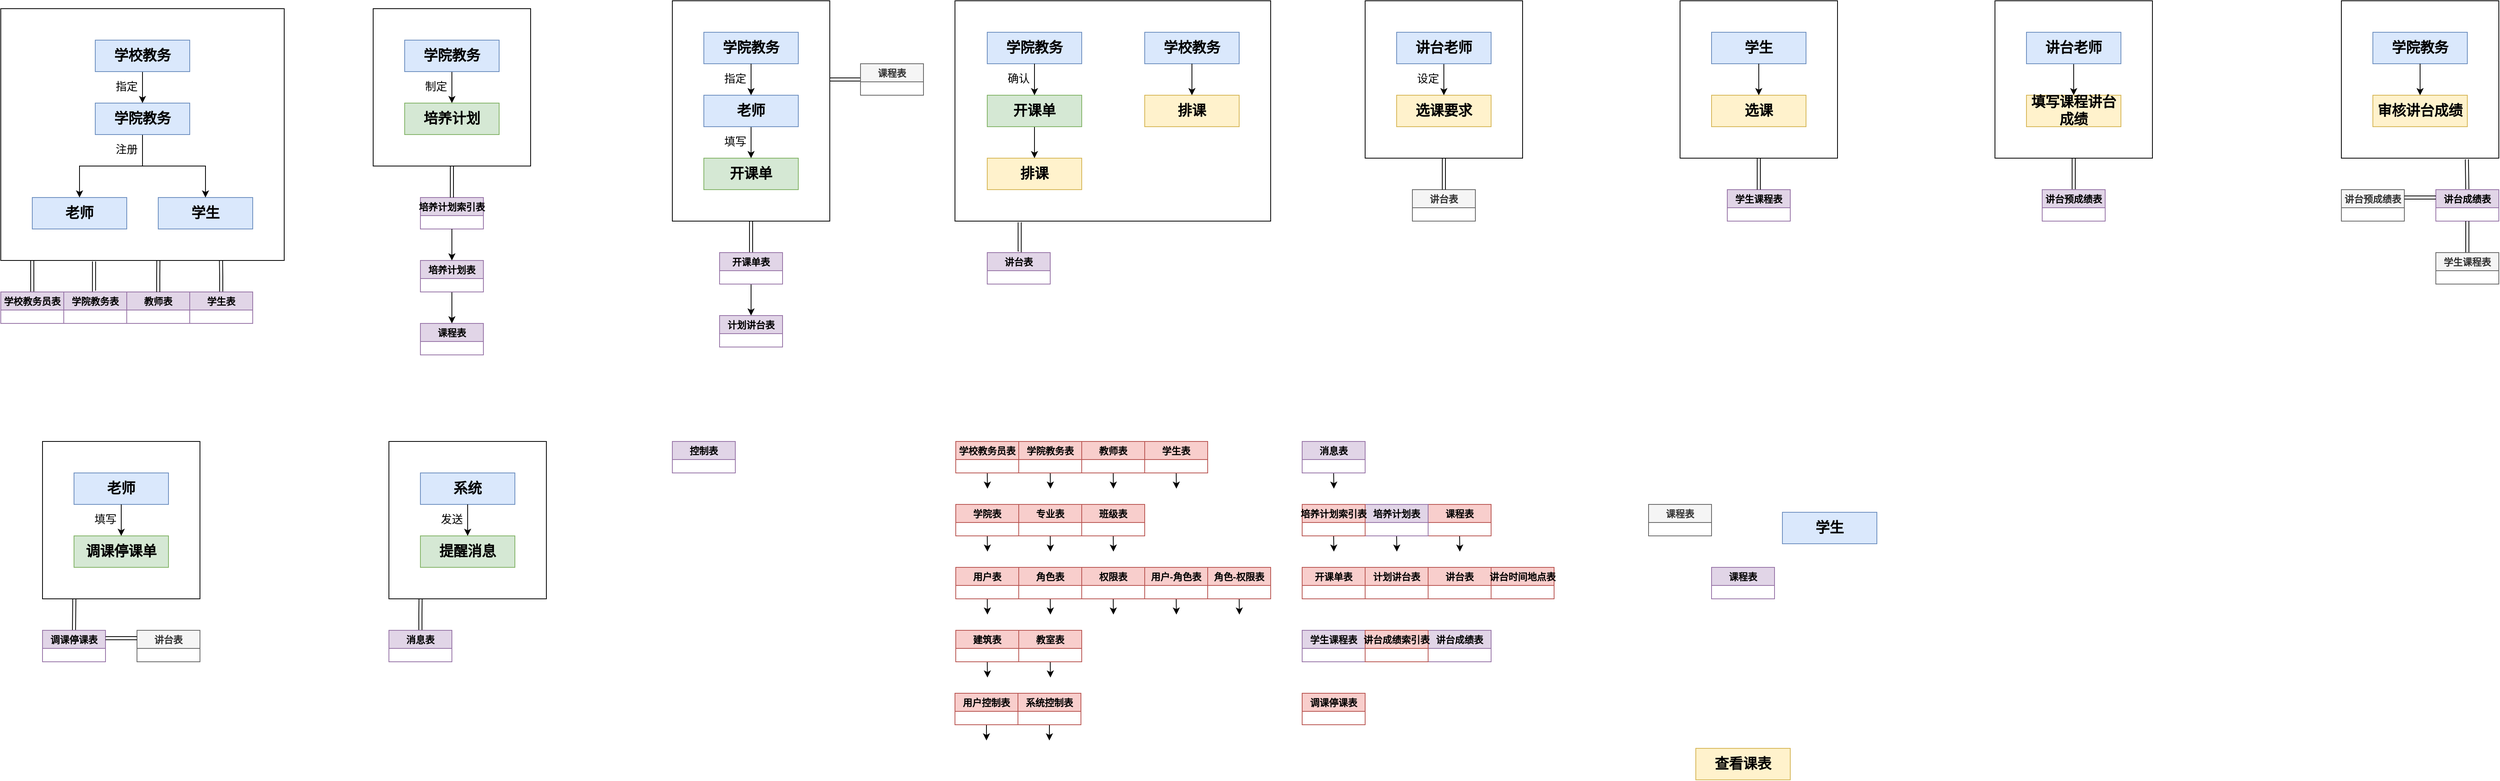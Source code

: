<mxfile version="14.7.5" type="github">
  <diagram id="W4C-Jvq1k3ci-ln_cuX9" name="Page-1">
    <mxGraphModel dx="748" dy="621" grid="1" gridSize="10" guides="1" tooltips="1" connect="1" arrows="1" fold="1" page="1" pageScale="1" pageWidth="413" pageHeight="583" math="0" shadow="0">
      <root>
        <mxCell id="0" />
        <mxCell id="1" parent="0" />
        <mxCell id="JdK_XvDdOjBWKNIHrTVb-116" style="edgeStyle=orthogonalEdgeStyle;rounded=0;orthogonalLoop=1;jettySize=auto;html=1;exitX=0.5;exitY=1;exitDx=0;exitDy=0;entryX=0.5;entryY=0;entryDx=0;entryDy=0;shape=link;" edge="1" parent="1" source="JdK_XvDdOjBWKNIHrTVb-114" target="JdK_XvDdOjBWKNIHrTVb-115">
          <mxGeometry relative="1" as="geometry" />
        </mxCell>
        <mxCell id="JdK_XvDdOjBWKNIHrTVb-114" value="" style="rounded=0;whiteSpace=wrap;html=1;fillColor=none;" vertex="1" parent="1">
          <mxGeometry x="2560" y="40" width="200" height="200" as="geometry" />
        </mxCell>
        <mxCell id="JdK_XvDdOjBWKNIHrTVb-56" value="课程表" style="swimlane;fillColor=#e1d5e7;strokeColor=#9673a6;" vertex="1" parent="1">
          <mxGeometry x="2200" y="760" width="80" height="40" as="geometry" />
        </mxCell>
        <mxCell id="JdK_XvDdOjBWKNIHrTVb-64" value="&lt;font face=&quot;Comic Sans MS&quot;&gt;&lt;span style=&quot;font-size: 18px&quot;&gt;&lt;b&gt;查看课表&lt;/b&gt;&lt;/span&gt;&lt;/font&gt;" style="rounded=0;whiteSpace=wrap;html=1;fillColor=#fff2cc;strokeColor=#d6b656;" vertex="1" parent="1">
          <mxGeometry x="2180" y="990" width="120" height="40" as="geometry" />
        </mxCell>
        <mxCell id="JdK_XvDdOjBWKNIHrTVb-65" value="" style="group" vertex="1" connectable="0" parent="1">
          <mxGeometry x="500" y="50" width="200" height="440" as="geometry" />
        </mxCell>
        <mxCell id="JdK_XvDdOjBWKNIHrTVb-44" value="" style="group;" vertex="1" connectable="0" parent="JdK_XvDdOjBWKNIHrTVb-65">
          <mxGeometry x="60" y="240" width="80" height="200" as="geometry" />
        </mxCell>
        <mxCell id="JdK_XvDdOjBWKNIHrTVb-26" value="课程表" style="swimlane;fillColor=#e1d5e7;strokeColor=#9673a6;" vertex="1" parent="JdK_XvDdOjBWKNIHrTVb-44">
          <mxGeometry y="160" width="80" height="40" as="geometry" />
        </mxCell>
        <mxCell id="JdK_XvDdOjBWKNIHrTVb-27" value="培养计划索引表" style="swimlane;fillColor=#e1d5e7;strokeColor=#9673a6;" vertex="1" parent="JdK_XvDdOjBWKNIHrTVb-44">
          <mxGeometry width="80" height="40" as="geometry" />
        </mxCell>
        <mxCell id="JdK_XvDdOjBWKNIHrTVb-43" style="edgeStyle=orthogonalEdgeStyle;rounded=0;orthogonalLoop=1;jettySize=auto;html=1;exitX=0.5;exitY=1;exitDx=0;exitDy=0;" edge="1" parent="JdK_XvDdOjBWKNIHrTVb-44" source="JdK_XvDdOjBWKNIHrTVb-41" target="JdK_XvDdOjBWKNIHrTVb-26">
          <mxGeometry relative="1" as="geometry" />
        </mxCell>
        <mxCell id="JdK_XvDdOjBWKNIHrTVb-41" value="培养计划表" style="swimlane;fillColor=#e1d5e7;strokeColor=#9673a6;" vertex="1" parent="JdK_XvDdOjBWKNIHrTVb-44">
          <mxGeometry y="80" width="80" height="40" as="geometry" />
        </mxCell>
        <mxCell id="JdK_XvDdOjBWKNIHrTVb-42" style="edgeStyle=orthogonalEdgeStyle;rounded=0;orthogonalLoop=1;jettySize=auto;html=1;exitX=0.5;exitY=1;exitDx=0;exitDy=0;entryX=0.5;entryY=0;entryDx=0;entryDy=0;" edge="1" parent="JdK_XvDdOjBWKNIHrTVb-44" source="JdK_XvDdOjBWKNIHrTVb-27" target="JdK_XvDdOjBWKNIHrTVb-41">
          <mxGeometry relative="1" as="geometry" />
        </mxCell>
        <mxCell id="JdK_XvDdOjBWKNIHrTVb-48" value="" style="group" vertex="1" connectable="0" parent="JdK_XvDdOjBWKNIHrTVb-65">
          <mxGeometry width="200" height="200" as="geometry" />
        </mxCell>
        <mxCell id="JdK_XvDdOjBWKNIHrTVb-47" value="" style="rounded=0;whiteSpace=wrap;html=1;fillColor=none;" vertex="1" parent="JdK_XvDdOjBWKNIHrTVb-48">
          <mxGeometry width="200" height="200" as="geometry" />
        </mxCell>
        <mxCell id="JdK_XvDdOjBWKNIHrTVb-45" value="" style="group" vertex="1" connectable="0" parent="JdK_XvDdOjBWKNIHrTVb-48">
          <mxGeometry x="40" y="40" width="120" height="120" as="geometry" />
        </mxCell>
        <mxCell id="JdK_XvDdOjBWKNIHrTVb-2" value="&lt;font style=&quot;font-size: 18px&quot; face=&quot;Comic Sans MS&quot;&gt;&lt;b&gt;培养计划&lt;/b&gt;&lt;/font&gt;" style="rounded=0;whiteSpace=wrap;html=1;fillColor=#d5e8d4;strokeColor=#82b366;" vertex="1" parent="JdK_XvDdOjBWKNIHrTVb-45">
          <mxGeometry y="80" width="120" height="40" as="geometry" />
        </mxCell>
        <mxCell id="JdK_XvDdOjBWKNIHrTVb-24" style="edgeStyle=orthogonalEdgeStyle;rounded=0;orthogonalLoop=1;jettySize=auto;html=1;exitX=0.5;exitY=1;exitDx=0;exitDy=0;entryX=0.5;entryY=0;entryDx=0;entryDy=0;" edge="1" parent="JdK_XvDdOjBWKNIHrTVb-45" source="JdK_XvDdOjBWKNIHrTVb-23" target="JdK_XvDdOjBWKNIHrTVb-2">
          <mxGeometry x="-120" y="-40" as="geometry" />
        </mxCell>
        <mxCell id="JdK_XvDdOjBWKNIHrTVb-23" value="&lt;font style=&quot;font-size: 18px&quot; face=&quot;Comic Sans MS&quot;&gt;&lt;b&gt;学院教务&lt;/b&gt;&lt;/font&gt;" style="rounded=0;whiteSpace=wrap;html=1;fillColor=#dae8fc;strokeColor=#6c8ebf;" vertex="1" parent="JdK_XvDdOjBWKNIHrTVb-45">
          <mxGeometry width="120" height="40" as="geometry" />
        </mxCell>
        <mxCell id="JdK_XvDdOjBWKNIHrTVb-25" value="&lt;font face=&quot;Comic Sans MS&quot;&gt;&lt;span style=&quot;font-size: 14px&quot;&gt;制定&lt;/span&gt;&lt;/font&gt;" style="text;html=1;strokeColor=none;fillColor=none;align=center;verticalAlign=middle;whiteSpace=wrap;rounded=0;" vertex="1" parent="JdK_XvDdOjBWKNIHrTVb-45">
          <mxGeometry x="20" y="50" width="40" height="20" as="geometry" />
        </mxCell>
        <mxCell id="JdK_XvDdOjBWKNIHrTVb-49" style="edgeStyle=orthogonalEdgeStyle;shape=link;rounded=0;orthogonalLoop=1;jettySize=auto;html=1;exitX=0.5;exitY=1;exitDx=0;exitDy=0;" edge="1" parent="JdK_XvDdOjBWKNIHrTVb-65" source="JdK_XvDdOjBWKNIHrTVb-47" target="JdK_XvDdOjBWKNIHrTVb-27">
          <mxGeometry relative="1" as="geometry" />
        </mxCell>
        <mxCell id="JdK_XvDdOjBWKNIHrTVb-66" value="" style="group" vertex="1" connectable="0" parent="1">
          <mxGeometry x="27" y="50" width="360" height="400" as="geometry" />
        </mxCell>
        <mxCell id="JdK_XvDdOjBWKNIHrTVb-38" value="教师表" style="swimlane;fillColor=#e1d5e7;strokeColor=#9673a6;" vertex="1" parent="JdK_XvDdOjBWKNIHrTVb-66">
          <mxGeometry x="160" y="360" width="80" height="40" as="geometry" />
        </mxCell>
        <mxCell id="JdK_XvDdOjBWKNIHrTVb-51" value="" style="group" vertex="1" connectable="0" parent="JdK_XvDdOjBWKNIHrTVb-66">
          <mxGeometry width="360" height="320" as="geometry" />
        </mxCell>
        <mxCell id="JdK_XvDdOjBWKNIHrTVb-50" value="" style="rounded=0;whiteSpace=wrap;html=1;fillColor=none;" vertex="1" parent="JdK_XvDdOjBWKNIHrTVb-51">
          <mxGeometry width="360" height="320" as="geometry" />
        </mxCell>
        <mxCell id="JdK_XvDdOjBWKNIHrTVb-1" value="&lt;font style=&quot;font-size: 18px&quot; face=&quot;Comic Sans MS&quot;&gt;&lt;b&gt;学生&lt;/b&gt;&lt;/font&gt;" style="rounded=0;whiteSpace=wrap;html=1;fillColor=#dae8fc;strokeColor=#6c8ebf;" vertex="1" parent="JdK_XvDdOjBWKNIHrTVb-51">
          <mxGeometry x="200" y="240" width="120" height="40" as="geometry" />
        </mxCell>
        <mxCell id="JdK_XvDdOjBWKNIHrTVb-9" value="&lt;b style=&quot;font-family: &amp;#34;comic sans ms&amp;#34; ; font-size: 18px&quot;&gt;老师&lt;/b&gt;" style="rounded=0;whiteSpace=wrap;html=1;fillColor=#dae8fc;strokeColor=#6c8ebf;" vertex="1" parent="JdK_XvDdOjBWKNIHrTVb-51">
          <mxGeometry x="40" y="240" width="120" height="40" as="geometry" />
        </mxCell>
        <mxCell id="JdK_XvDdOjBWKNIHrTVb-15" style="edgeStyle=orthogonalEdgeStyle;rounded=0;orthogonalLoop=1;jettySize=auto;html=1;exitX=0.5;exitY=1;exitDx=0;exitDy=0;entryX=0.5;entryY=0;entryDx=0;entryDy=0;" edge="1" parent="JdK_XvDdOjBWKNIHrTVb-51" source="JdK_XvDdOjBWKNIHrTVb-10" target="JdK_XvDdOjBWKNIHrTVb-9">
          <mxGeometry relative="1" as="geometry" />
        </mxCell>
        <mxCell id="JdK_XvDdOjBWKNIHrTVb-16" style="edgeStyle=orthogonalEdgeStyle;rounded=0;orthogonalLoop=1;jettySize=auto;html=1;exitX=0.5;exitY=1;exitDx=0;exitDy=0;" edge="1" parent="JdK_XvDdOjBWKNIHrTVb-51" source="JdK_XvDdOjBWKNIHrTVb-10" target="JdK_XvDdOjBWKNIHrTVb-1">
          <mxGeometry relative="1" as="geometry" />
        </mxCell>
        <mxCell id="JdK_XvDdOjBWKNIHrTVb-10" value="&lt;font style=&quot;font-size: 18px&quot; face=&quot;Comic Sans MS&quot;&gt;&lt;b&gt;学院教务&lt;/b&gt;&lt;/font&gt;" style="rounded=0;whiteSpace=wrap;html=1;fillColor=#dae8fc;strokeColor=#6c8ebf;" vertex="1" parent="JdK_XvDdOjBWKNIHrTVb-51">
          <mxGeometry x="120" y="120" width="120" height="40" as="geometry" />
        </mxCell>
        <mxCell id="JdK_XvDdOjBWKNIHrTVb-12" style="edgeStyle=orthogonalEdgeStyle;rounded=0;orthogonalLoop=1;jettySize=auto;html=1;exitX=0.5;exitY=1;exitDx=0;exitDy=0;" edge="1" parent="JdK_XvDdOjBWKNIHrTVb-51" source="JdK_XvDdOjBWKNIHrTVb-11" target="JdK_XvDdOjBWKNIHrTVb-10">
          <mxGeometry relative="1" as="geometry" />
        </mxCell>
        <mxCell id="JdK_XvDdOjBWKNIHrTVb-11" value="&lt;font style=&quot;font-size: 18px&quot; face=&quot;Comic Sans MS&quot;&gt;&lt;b&gt;学校教务&lt;/b&gt;&lt;/font&gt;" style="rounded=0;whiteSpace=wrap;html=1;fillColor=#dae8fc;strokeColor=#6c8ebf;" vertex="1" parent="JdK_XvDdOjBWKNIHrTVb-51">
          <mxGeometry x="120" y="40" width="120" height="40" as="geometry" />
        </mxCell>
        <mxCell id="JdK_XvDdOjBWKNIHrTVb-17" value="&lt;font style=&quot;font-size: 14px&quot; face=&quot;Comic Sans MS&quot;&gt;注册&lt;/font&gt;" style="text;html=1;strokeColor=none;fillColor=none;align=center;verticalAlign=middle;whiteSpace=wrap;rounded=0;" vertex="1" parent="JdK_XvDdOjBWKNIHrTVb-51">
          <mxGeometry x="140" y="170" width="40" height="20" as="geometry" />
        </mxCell>
        <mxCell id="JdK_XvDdOjBWKNIHrTVb-18" value="&lt;font style=&quot;font-size: 14px&quot; face=&quot;Comic Sans MS&quot;&gt;指定&lt;/font&gt;" style="text;html=1;strokeColor=none;fillColor=none;align=center;verticalAlign=middle;whiteSpace=wrap;rounded=0;" vertex="1" parent="JdK_XvDdOjBWKNIHrTVb-51">
          <mxGeometry x="140" y="90" width="40" height="20" as="geometry" />
        </mxCell>
        <mxCell id="JdK_XvDdOjBWKNIHrTVb-60" style="edgeStyle=orthogonalEdgeStyle;shape=link;rounded=0;orthogonalLoop=1;jettySize=auto;html=1;exitX=0.5;exitY=0;exitDx=0;exitDy=0;entryX=0.556;entryY=1;entryDx=0;entryDy=0;entryPerimeter=0;" edge="1" parent="JdK_XvDdOjBWKNIHrTVb-66" source="JdK_XvDdOjBWKNIHrTVb-38" target="JdK_XvDdOjBWKNIHrTVb-50">
          <mxGeometry relative="1" as="geometry" />
        </mxCell>
        <mxCell id="JdK_XvDdOjBWKNIHrTVb-53" style="edgeStyle=orthogonalEdgeStyle;shape=link;rounded=0;orthogonalLoop=1;jettySize=auto;html=1;exitX=0.5;exitY=0;exitDx=0;exitDy=0;entryX=0.111;entryY=1;entryDx=0;entryDy=0;entryPerimeter=0;" edge="1" parent="JdK_XvDdOjBWKNIHrTVb-66" source="JdK_XvDdOjBWKNIHrTVb-52" target="JdK_XvDdOjBWKNIHrTVb-50">
          <mxGeometry relative="1" as="geometry" />
        </mxCell>
        <mxCell id="JdK_XvDdOjBWKNIHrTVb-52" value="学校教务员表" style="swimlane;fillColor=#e1d5e7;strokeColor=#9673a6;" vertex="1" parent="JdK_XvDdOjBWKNIHrTVb-66">
          <mxGeometry y="360" width="80" height="40" as="geometry" />
        </mxCell>
        <mxCell id="JdK_XvDdOjBWKNIHrTVb-57" style="edgeStyle=orthogonalEdgeStyle;shape=link;rounded=0;orthogonalLoop=1;jettySize=auto;html=1;exitX=0.5;exitY=0;exitDx=0;exitDy=0;entryX=0.329;entryY=1.004;entryDx=0;entryDy=0;entryPerimeter=0;" edge="1" parent="JdK_XvDdOjBWKNIHrTVb-66" source="JdK_XvDdOjBWKNIHrTVb-54" target="JdK_XvDdOjBWKNIHrTVb-50">
          <mxGeometry relative="1" as="geometry" />
        </mxCell>
        <mxCell id="JdK_XvDdOjBWKNIHrTVb-54" value="学院教务表" style="swimlane;fillColor=#e1d5e7;strokeColor=#9673a6;" vertex="1" parent="JdK_XvDdOjBWKNIHrTVb-66">
          <mxGeometry x="80" y="360" width="80" height="40" as="geometry" />
        </mxCell>
        <mxCell id="JdK_XvDdOjBWKNIHrTVb-63" style="edgeStyle=orthogonalEdgeStyle;shape=link;rounded=0;orthogonalLoop=1;jettySize=auto;html=1;exitX=0.5;exitY=0;exitDx=0;exitDy=0;entryX=0.777;entryY=1;entryDx=0;entryDy=0;entryPerimeter=0;" edge="1" parent="JdK_XvDdOjBWKNIHrTVb-66" source="JdK_XvDdOjBWKNIHrTVb-55" target="JdK_XvDdOjBWKNIHrTVb-50">
          <mxGeometry relative="1" as="geometry" />
        </mxCell>
        <mxCell id="JdK_XvDdOjBWKNIHrTVb-55" value="学生表" style="swimlane;fillColor=#e1d5e7;strokeColor=#9673a6;" vertex="1" parent="JdK_XvDdOjBWKNIHrTVb-66">
          <mxGeometry x="240" y="360" width="80" height="40" as="geometry" />
        </mxCell>
        <mxCell id="JdK_XvDdOjBWKNIHrTVb-70" value="课程表" style="swimlane;fillColor=#f5f5f5;strokeColor=#666666;fontColor=#333333;" vertex="1" parent="1">
          <mxGeometry x="2120" y="680" width="80" height="40" as="geometry" />
        </mxCell>
        <mxCell id="JdK_XvDdOjBWKNIHrTVb-93" value="" style="group" vertex="1" connectable="0" parent="1">
          <mxGeometry x="1239" y="40" width="401" height="360" as="geometry" />
        </mxCell>
        <mxCell id="JdK_XvDdOjBWKNIHrTVb-90" value="" style="rounded=0;whiteSpace=wrap;html=1;fillColor=none;" vertex="1" parent="JdK_XvDdOjBWKNIHrTVb-93">
          <mxGeometry width="401" height="280" as="geometry" />
        </mxCell>
        <mxCell id="JdK_XvDdOjBWKNIHrTVb-6" value="&lt;font face=&quot;Comic Sans MS&quot;&gt;&lt;span style=&quot;font-size: 18px&quot;&gt;&lt;b&gt;排课&lt;/b&gt;&lt;/span&gt;&lt;/font&gt;" style="rounded=0;whiteSpace=wrap;html=1;fillColor=#fff2cc;strokeColor=#d6b656;" vertex="1" parent="JdK_XvDdOjBWKNIHrTVb-93">
          <mxGeometry x="41" y="200" width="120" height="40" as="geometry" />
        </mxCell>
        <mxCell id="JdK_XvDdOjBWKNIHrTVb-82" value="&lt;font style=&quot;font-size: 18px&quot; face=&quot;Comic Sans MS&quot;&gt;&lt;b&gt;学院教务&lt;/b&gt;&lt;/font&gt;" style="rounded=0;whiteSpace=wrap;html=1;fillColor=#dae8fc;strokeColor=#6c8ebf;" vertex="1" parent="JdK_XvDdOjBWKNIHrTVb-93">
          <mxGeometry x="41" y="40" width="120" height="40" as="geometry" />
        </mxCell>
        <mxCell id="JdK_XvDdOjBWKNIHrTVb-86" style="edgeStyle=orthogonalEdgeStyle;rounded=0;orthogonalLoop=1;jettySize=auto;html=1;exitX=0.5;exitY=1;exitDx=0;exitDy=0;entryX=0.5;entryY=0;entryDx=0;entryDy=0;" edge="1" parent="JdK_XvDdOjBWKNIHrTVb-93" source="JdK_XvDdOjBWKNIHrTVb-83" target="JdK_XvDdOjBWKNIHrTVb-6">
          <mxGeometry relative="1" as="geometry" />
        </mxCell>
        <mxCell id="JdK_XvDdOjBWKNIHrTVb-83" value="&lt;font face=&quot;Comic Sans MS&quot;&gt;&lt;span style=&quot;font-size: 18px&quot;&gt;&lt;b&gt;开课单&lt;/b&gt;&lt;/span&gt;&lt;/font&gt;" style="rounded=0;whiteSpace=wrap;html=1;fillColor=#d5e8d4;strokeColor=#82b366;" vertex="1" parent="JdK_XvDdOjBWKNIHrTVb-93">
          <mxGeometry x="41" y="120" width="120" height="40" as="geometry" />
        </mxCell>
        <mxCell id="JdK_XvDdOjBWKNIHrTVb-84" style="edgeStyle=orthogonalEdgeStyle;rounded=0;orthogonalLoop=1;jettySize=auto;html=1;exitX=0.5;exitY=1;exitDx=0;exitDy=0;" edge="1" parent="JdK_XvDdOjBWKNIHrTVb-93" source="JdK_XvDdOjBWKNIHrTVb-82" target="JdK_XvDdOjBWKNIHrTVb-83">
          <mxGeometry relative="1" as="geometry" />
        </mxCell>
        <mxCell id="JdK_XvDdOjBWKNIHrTVb-85" value="&lt;font face=&quot;Comic Sans MS&quot;&gt;&lt;span style=&quot;font-size: 14px&quot;&gt;确认&lt;/span&gt;&lt;/font&gt;" style="text;html=1;strokeColor=none;fillColor=none;align=center;verticalAlign=middle;whiteSpace=wrap;rounded=0;" vertex="1" parent="JdK_XvDdOjBWKNIHrTVb-93">
          <mxGeometry x="61" y="90" width="40" height="20" as="geometry" />
        </mxCell>
        <mxCell id="JdK_XvDdOjBWKNIHrTVb-87" value="&lt;font style=&quot;font-size: 18px&quot; face=&quot;Comic Sans MS&quot;&gt;&lt;b&gt;学校教务&lt;/b&gt;&lt;/font&gt;" style="rounded=0;whiteSpace=wrap;html=1;fillColor=#dae8fc;strokeColor=#6c8ebf;" vertex="1" parent="JdK_XvDdOjBWKNIHrTVb-93">
          <mxGeometry x="241" y="40" width="120" height="40" as="geometry" />
        </mxCell>
        <mxCell id="JdK_XvDdOjBWKNIHrTVb-88" value="&lt;font face=&quot;Comic Sans MS&quot;&gt;&lt;span style=&quot;font-size: 18px&quot;&gt;&lt;b&gt;排课&lt;/b&gt;&lt;/span&gt;&lt;/font&gt;" style="rounded=0;whiteSpace=wrap;html=1;fillColor=#fff2cc;strokeColor=#d6b656;" vertex="1" parent="JdK_XvDdOjBWKNIHrTVb-93">
          <mxGeometry x="241" y="120" width="120" height="40" as="geometry" />
        </mxCell>
        <mxCell id="JdK_XvDdOjBWKNIHrTVb-89" style="edgeStyle=orthogonalEdgeStyle;rounded=0;orthogonalLoop=1;jettySize=auto;html=1;exitX=0.5;exitY=1;exitDx=0;exitDy=0;entryX=0.5;entryY=0;entryDx=0;entryDy=0;" edge="1" parent="JdK_XvDdOjBWKNIHrTVb-93" source="JdK_XvDdOjBWKNIHrTVb-87" target="JdK_XvDdOjBWKNIHrTVb-88">
          <mxGeometry relative="1" as="geometry" />
        </mxCell>
        <mxCell id="JdK_XvDdOjBWKNIHrTVb-92" style="edgeStyle=orthogonalEdgeStyle;rounded=0;orthogonalLoop=1;jettySize=auto;html=1;exitX=0.5;exitY=0;exitDx=0;exitDy=0;entryX=0.205;entryY=1.005;entryDx=0;entryDy=0;entryPerimeter=0;shape=link;" edge="1" parent="JdK_XvDdOjBWKNIHrTVb-93" source="JdK_XvDdOjBWKNIHrTVb-91" target="JdK_XvDdOjBWKNIHrTVb-90">
          <mxGeometry relative="1" as="geometry" />
        </mxCell>
        <mxCell id="JdK_XvDdOjBWKNIHrTVb-91" value="讲台表" style="swimlane;fillColor=#e1d5e7;strokeColor=#9673a6;startSize=23;" vertex="1" parent="JdK_XvDdOjBWKNIHrTVb-93">
          <mxGeometry x="41" y="320" width="80" height="40" as="geometry" />
        </mxCell>
        <mxCell id="JdK_XvDdOjBWKNIHrTVb-101" value="" style="group" vertex="1" connectable="0" parent="1">
          <mxGeometry x="1760" y="40" width="200" height="280" as="geometry" />
        </mxCell>
        <mxCell id="JdK_XvDdOjBWKNIHrTVb-97" value="" style="rounded=0;whiteSpace=wrap;html=1;fillColor=none;" vertex="1" parent="JdK_XvDdOjBWKNIHrTVb-101">
          <mxGeometry width="200" height="200" as="geometry" />
        </mxCell>
        <mxCell id="JdK_XvDdOjBWKNIHrTVb-8" value="&lt;b style=&quot;font-family: &amp;#34;comic sans ms&amp;#34; ; font-size: 18px&quot;&gt;选课要求&lt;/b&gt;" style="rounded=0;whiteSpace=wrap;html=1;fillColor=#fff2cc;strokeColor=#d6b656;" vertex="1" parent="JdK_XvDdOjBWKNIHrTVb-101">
          <mxGeometry x="40" y="120" width="120" height="40" as="geometry" />
        </mxCell>
        <mxCell id="JdK_XvDdOjBWKNIHrTVb-95" style="edgeStyle=orthogonalEdgeStyle;rounded=0;orthogonalLoop=1;jettySize=auto;html=1;exitX=0.5;exitY=1;exitDx=0;exitDy=0;entryX=0.5;entryY=0;entryDx=0;entryDy=0;" edge="1" parent="JdK_XvDdOjBWKNIHrTVb-101" source="JdK_XvDdOjBWKNIHrTVb-94" target="JdK_XvDdOjBWKNIHrTVb-8">
          <mxGeometry as="geometry" />
        </mxCell>
        <mxCell id="JdK_XvDdOjBWKNIHrTVb-94" value="&lt;font style=&quot;font-size: 18px&quot; face=&quot;Comic Sans MS&quot;&gt;&lt;b&gt;讲台老师&lt;/b&gt;&lt;/font&gt;" style="rounded=0;whiteSpace=wrap;html=1;fillColor=#dae8fc;strokeColor=#6c8ebf;" vertex="1" parent="JdK_XvDdOjBWKNIHrTVb-101">
          <mxGeometry x="40" y="40" width="120" height="40" as="geometry" />
        </mxCell>
        <mxCell id="JdK_XvDdOjBWKNIHrTVb-96" value="&lt;font style=&quot;font-size: 14px&quot; face=&quot;Comic Sans MS&quot;&gt;设定&lt;/font&gt;" style="text;html=1;strokeColor=none;fillColor=none;align=center;verticalAlign=middle;whiteSpace=wrap;rounded=0;" vertex="1" parent="JdK_XvDdOjBWKNIHrTVb-101">
          <mxGeometry x="60" y="90" width="40" height="20" as="geometry" />
        </mxCell>
        <mxCell id="JdK_XvDdOjBWKNIHrTVb-99" value="讲台表" style="swimlane;fillColor=#f5f5f5;strokeColor=#666666;startSize=23;fontColor=#333333;" vertex="1" parent="JdK_XvDdOjBWKNIHrTVb-101">
          <mxGeometry x="60" y="240" width="80" height="40" as="geometry" />
        </mxCell>
        <mxCell id="JdK_XvDdOjBWKNIHrTVb-100" style="edgeStyle=orthogonalEdgeStyle;rounded=0;orthogonalLoop=1;jettySize=auto;html=1;exitX=0.5;exitY=1;exitDx=0;exitDy=0;entryX=0.5;entryY=0;entryDx=0;entryDy=0;shape=link;" edge="1" parent="JdK_XvDdOjBWKNIHrTVb-101" source="JdK_XvDdOjBWKNIHrTVb-97" target="JdK_XvDdOjBWKNIHrTVb-99">
          <mxGeometry relative="1" as="geometry" />
        </mxCell>
        <mxCell id="JdK_XvDdOjBWKNIHrTVb-103" value="&lt;font style=&quot;font-size: 18px&quot; face=&quot;Comic Sans MS&quot;&gt;&lt;b&gt;学生&lt;/b&gt;&lt;/font&gt;" style="rounded=0;whiteSpace=wrap;html=1;fillColor=#dae8fc;strokeColor=#6c8ebf;" vertex="1" parent="1">
          <mxGeometry x="2290" y="690" width="120" height="40" as="geometry" />
        </mxCell>
        <mxCell id="JdK_XvDdOjBWKNIHrTVb-113" style="edgeStyle=orthogonalEdgeStyle;rounded=0;orthogonalLoop=1;jettySize=auto;html=1;exitX=0.5;exitY=1;exitDx=0;exitDy=0;entryX=0.5;entryY=0;entryDx=0;entryDy=0;" edge="1" parent="1" source="JdK_XvDdOjBWKNIHrTVb-110" target="JdK_XvDdOjBWKNIHrTVb-111">
          <mxGeometry relative="1" as="geometry" />
        </mxCell>
        <mxCell id="JdK_XvDdOjBWKNIHrTVb-110" value="&lt;font style=&quot;font-size: 18px&quot; face=&quot;Comic Sans MS&quot;&gt;&lt;b&gt;讲台老师&lt;/b&gt;&lt;/font&gt;" style="rounded=0;whiteSpace=wrap;html=1;fillColor=#dae8fc;strokeColor=#6c8ebf;" vertex="1" parent="1">
          <mxGeometry x="2600" y="80" width="120" height="40" as="geometry" />
        </mxCell>
        <mxCell id="JdK_XvDdOjBWKNIHrTVb-111" value="&lt;font face=&quot;Comic Sans MS&quot;&gt;&lt;span style=&quot;font-size: 18px&quot;&gt;&lt;b&gt;填写课程讲台成绩&lt;/b&gt;&lt;/span&gt;&lt;/font&gt;" style="rounded=0;whiteSpace=wrap;html=1;fillColor=#fff2cc;strokeColor=#d6b656;" vertex="1" parent="1">
          <mxGeometry x="2600" y="160" width="120" height="40" as="geometry" />
        </mxCell>
        <mxCell id="JdK_XvDdOjBWKNIHrTVb-112" value="" style="group" vertex="1" connectable="0" parent="1">
          <mxGeometry x="2160" y="40" width="200" height="280" as="geometry" />
        </mxCell>
        <mxCell id="JdK_XvDdOjBWKNIHrTVb-107" value="" style="rounded=0;whiteSpace=wrap;html=1;fillColor=none;" vertex="1" parent="JdK_XvDdOjBWKNIHrTVb-112">
          <mxGeometry width="200" height="200" as="geometry" />
        </mxCell>
        <mxCell id="JdK_XvDdOjBWKNIHrTVb-102" value="&lt;font style=&quot;font-size: 18px&quot; face=&quot;Comic Sans MS&quot;&gt;&lt;b&gt;学生&lt;/b&gt;&lt;/font&gt;" style="rounded=0;whiteSpace=wrap;html=1;fillColor=#dae8fc;strokeColor=#6c8ebf;" vertex="1" parent="JdK_XvDdOjBWKNIHrTVb-112">
          <mxGeometry x="40" y="40" width="120" height="40" as="geometry" />
        </mxCell>
        <mxCell id="JdK_XvDdOjBWKNIHrTVb-105" value="&lt;font face=&quot;Comic Sans MS&quot;&gt;&lt;span style=&quot;font-size: 18px&quot;&gt;&lt;b&gt;选课&lt;/b&gt;&lt;/span&gt;&lt;/font&gt;" style="rounded=0;whiteSpace=wrap;html=1;fillColor=#fff2cc;strokeColor=#d6b656;" vertex="1" parent="JdK_XvDdOjBWKNIHrTVb-112">
          <mxGeometry x="40" y="120" width="120" height="40" as="geometry" />
        </mxCell>
        <mxCell id="JdK_XvDdOjBWKNIHrTVb-106" style="edgeStyle=orthogonalEdgeStyle;rounded=0;orthogonalLoop=1;jettySize=auto;html=1;exitX=0.5;exitY=1;exitDx=0;exitDy=0;entryX=0.5;entryY=0;entryDx=0;entryDy=0;" edge="1" parent="JdK_XvDdOjBWKNIHrTVb-112" source="JdK_XvDdOjBWKNIHrTVb-102" target="JdK_XvDdOjBWKNIHrTVb-105">
          <mxGeometry relative="1" as="geometry" />
        </mxCell>
        <mxCell id="JdK_XvDdOjBWKNIHrTVb-108" value="学生课程表" style="swimlane;fillColor=#e1d5e7;strokeColor=#9673a6;startSize=23;" vertex="1" parent="JdK_XvDdOjBWKNIHrTVb-112">
          <mxGeometry x="60" y="240" width="80" height="40" as="geometry" />
        </mxCell>
        <mxCell id="JdK_XvDdOjBWKNIHrTVb-109" style="edgeStyle=orthogonalEdgeStyle;rounded=0;orthogonalLoop=1;jettySize=auto;html=1;exitX=0.5;exitY=1;exitDx=0;exitDy=0;entryX=0.5;entryY=0;entryDx=0;entryDy=0;shape=link;" edge="1" parent="JdK_XvDdOjBWKNIHrTVb-112" source="JdK_XvDdOjBWKNIHrTVb-107" target="JdK_XvDdOjBWKNIHrTVb-108">
          <mxGeometry relative="1" as="geometry" />
        </mxCell>
        <mxCell id="JdK_XvDdOjBWKNIHrTVb-115" value="讲台预成绩表" style="swimlane;fillColor=#e1d5e7;strokeColor=#9673a6;startSize=23;" vertex="1" parent="1">
          <mxGeometry x="2620" y="280" width="80" height="40" as="geometry" />
        </mxCell>
        <mxCell id="JdK_XvDdOjBWKNIHrTVb-140" value="" style="group" vertex="1" connectable="0" parent="1">
          <mxGeometry x="80" y="600" width="200" height="280" as="geometry" />
        </mxCell>
        <mxCell id="JdK_XvDdOjBWKNIHrTVb-133" value="" style="rounded=0;whiteSpace=wrap;html=1;fillColor=none;" vertex="1" parent="JdK_XvDdOjBWKNIHrTVb-140">
          <mxGeometry width="200" height="200" as="geometry" />
        </mxCell>
        <mxCell id="JdK_XvDdOjBWKNIHrTVb-129" value="&lt;b style=&quot;font-family: &amp;#34;comic sans ms&amp;#34; ; font-size: 18px&quot;&gt;老师&lt;/b&gt;" style="rounded=0;whiteSpace=wrap;html=1;fillColor=#dae8fc;strokeColor=#6c8ebf;" vertex="1" parent="JdK_XvDdOjBWKNIHrTVb-140">
          <mxGeometry x="40" y="40" width="120" height="40" as="geometry" />
        </mxCell>
        <mxCell id="JdK_XvDdOjBWKNIHrTVb-130" value="&lt;font face=&quot;Comic Sans MS&quot;&gt;&lt;span style=&quot;font-size: 18px&quot;&gt;&lt;b&gt;调课停课单&lt;/b&gt;&lt;/span&gt;&lt;/font&gt;" style="rounded=0;whiteSpace=wrap;html=1;fillColor=#d5e8d4;strokeColor=#82b366;" vertex="1" parent="JdK_XvDdOjBWKNIHrTVb-140">
          <mxGeometry x="40" y="120" width="120" height="40" as="geometry" />
        </mxCell>
        <mxCell id="JdK_XvDdOjBWKNIHrTVb-131" style="edgeStyle=orthogonalEdgeStyle;rounded=0;orthogonalLoop=1;jettySize=auto;html=1;exitX=0.5;exitY=1;exitDx=0;exitDy=0;entryX=0.5;entryY=0;entryDx=0;entryDy=0;" edge="1" parent="JdK_XvDdOjBWKNIHrTVb-140" source="JdK_XvDdOjBWKNIHrTVb-129" target="JdK_XvDdOjBWKNIHrTVb-130">
          <mxGeometry relative="1" as="geometry" />
        </mxCell>
        <mxCell id="JdK_XvDdOjBWKNIHrTVb-132" value="&lt;font style=&quot;font-size: 14px&quot; face=&quot;Comic Sans MS&quot;&gt;填写&lt;/font&gt;" style="text;html=1;strokeColor=none;fillColor=none;align=center;verticalAlign=middle;whiteSpace=wrap;rounded=0;" vertex="1" parent="JdK_XvDdOjBWKNIHrTVb-140">
          <mxGeometry x="60" y="90" width="40" height="20" as="geometry" />
        </mxCell>
        <mxCell id="JdK_XvDdOjBWKNIHrTVb-135" style="edgeStyle=orthogonalEdgeStyle;rounded=0;orthogonalLoop=1;jettySize=auto;html=1;exitX=0.5;exitY=0;exitDx=0;exitDy=0;entryX=0.202;entryY=1.002;entryDx=0;entryDy=0;entryPerimeter=0;shape=link;" edge="1" parent="JdK_XvDdOjBWKNIHrTVb-140" source="JdK_XvDdOjBWKNIHrTVb-134" target="JdK_XvDdOjBWKNIHrTVb-133">
          <mxGeometry relative="1" as="geometry" />
        </mxCell>
        <mxCell id="JdK_XvDdOjBWKNIHrTVb-134" value="调课停课表" style="swimlane;fillColor=#e1d5e7;strokeColor=#9673a6;" vertex="1" parent="JdK_XvDdOjBWKNIHrTVb-140">
          <mxGeometry y="240" width="80" height="40" as="geometry" />
        </mxCell>
        <mxCell id="JdK_XvDdOjBWKNIHrTVb-136" value="讲台表" style="swimlane;fillColor=#f5f5f5;strokeColor=#666666;startSize=23;fontColor=#333333;" vertex="1" parent="JdK_XvDdOjBWKNIHrTVb-140">
          <mxGeometry x="120" y="240" width="80" height="40" as="geometry" />
        </mxCell>
        <mxCell id="JdK_XvDdOjBWKNIHrTVb-138" style="edgeStyle=orthogonalEdgeStyle;shape=link;rounded=0;orthogonalLoop=1;jettySize=auto;html=1;exitX=1;exitY=0.25;exitDx=0;exitDy=0;entryX=0;entryY=0.25;entryDx=0;entryDy=0;" edge="1" parent="JdK_XvDdOjBWKNIHrTVb-140" source="JdK_XvDdOjBWKNIHrTVb-134" target="JdK_XvDdOjBWKNIHrTVb-136">
          <mxGeometry relative="1" as="geometry" />
        </mxCell>
        <mxCell id="JdK_XvDdOjBWKNIHrTVb-148" value="控制表" style="swimlane;fillColor=#e1d5e7;strokeColor=#9673a6;" vertex="1" parent="1">
          <mxGeometry x="880" y="600" width="80" height="40" as="geometry" />
        </mxCell>
        <mxCell id="JdK_XvDdOjBWKNIHrTVb-149" value="" style="group" vertex="1" connectable="0" parent="1">
          <mxGeometry x="880" y="40" width="319" height="440" as="geometry" />
        </mxCell>
        <mxCell id="JdK_XvDdOjBWKNIHrTVb-68" value="" style="group" vertex="1" connectable="0" parent="JdK_XvDdOjBWKNIHrTVb-149">
          <mxGeometry width="200" height="280" as="geometry" />
        </mxCell>
        <mxCell id="JdK_XvDdOjBWKNIHrTVb-67" value="" style="rounded=0;whiteSpace=wrap;html=1;fillColor=none;" vertex="1" parent="JdK_XvDdOjBWKNIHrTVb-68">
          <mxGeometry width="200" height="280" as="geometry" />
        </mxCell>
        <mxCell id="JdK_XvDdOjBWKNIHrTVb-4" value="&lt;font face=&quot;Comic Sans MS&quot;&gt;&lt;span style=&quot;font-size: 18px&quot;&gt;&lt;b&gt;开课单&lt;/b&gt;&lt;/span&gt;&lt;/font&gt;" style="rounded=0;whiteSpace=wrap;html=1;fillColor=#d5e8d4;strokeColor=#82b366;" vertex="1" parent="JdK_XvDdOjBWKNIHrTVb-68">
          <mxGeometry x="40" y="200" width="120" height="40" as="geometry" />
        </mxCell>
        <mxCell id="JdK_XvDdOjBWKNIHrTVb-30" value="&lt;font style=&quot;font-size: 18px&quot; face=&quot;Comic Sans MS&quot;&gt;&lt;b&gt;学院教务&lt;/b&gt;&lt;/font&gt;" style="rounded=0;whiteSpace=wrap;html=1;fillColor=#dae8fc;strokeColor=#6c8ebf;" vertex="1" parent="JdK_XvDdOjBWKNIHrTVb-68">
          <mxGeometry x="40" y="40" width="120" height="40" as="geometry" />
        </mxCell>
        <mxCell id="JdK_XvDdOjBWKNIHrTVb-34" style="edgeStyle=orthogonalEdgeStyle;rounded=0;orthogonalLoop=1;jettySize=auto;html=1;exitX=0.5;exitY=1;exitDx=0;exitDy=0;entryX=0.5;entryY=0;entryDx=0;entryDy=0;" edge="1" parent="JdK_XvDdOjBWKNIHrTVb-68" source="JdK_XvDdOjBWKNIHrTVb-31" target="JdK_XvDdOjBWKNIHrTVb-4">
          <mxGeometry relative="1" as="geometry" />
        </mxCell>
        <mxCell id="JdK_XvDdOjBWKNIHrTVb-31" value="&lt;font style=&quot;font-size: 18px&quot; face=&quot;Comic Sans MS&quot;&gt;&lt;b&gt;老师&lt;/b&gt;&lt;/font&gt;" style="rounded=0;whiteSpace=wrap;html=1;fillColor=#dae8fc;strokeColor=#6c8ebf;" vertex="1" parent="JdK_XvDdOjBWKNIHrTVb-68">
          <mxGeometry x="40" y="120" width="120" height="40" as="geometry" />
        </mxCell>
        <mxCell id="JdK_XvDdOjBWKNIHrTVb-32" style="edgeStyle=orthogonalEdgeStyle;rounded=0;orthogonalLoop=1;jettySize=auto;html=1;exitX=0.5;exitY=1;exitDx=0;exitDy=0;entryX=0.5;entryY=0;entryDx=0;entryDy=0;" edge="1" parent="JdK_XvDdOjBWKNIHrTVb-68" source="JdK_XvDdOjBWKNIHrTVb-30" target="JdK_XvDdOjBWKNIHrTVb-31">
          <mxGeometry relative="1" as="geometry" />
        </mxCell>
        <mxCell id="JdK_XvDdOjBWKNIHrTVb-33" value="&lt;font face=&quot;Comic Sans MS&quot;&gt;&lt;span style=&quot;font-size: 14px&quot;&gt;指定&lt;/span&gt;&lt;/font&gt;" style="text;html=1;strokeColor=none;fillColor=none;align=center;verticalAlign=middle;whiteSpace=wrap;rounded=0;" vertex="1" parent="JdK_XvDdOjBWKNIHrTVb-68">
          <mxGeometry x="60" y="90" width="40" height="20" as="geometry" />
        </mxCell>
        <mxCell id="JdK_XvDdOjBWKNIHrTVb-35" value="&lt;font face=&quot;Comic Sans MS&quot;&gt;&lt;span style=&quot;font-size: 14px&quot;&gt;填写&lt;/span&gt;&lt;/font&gt;" style="text;html=1;strokeColor=none;fillColor=none;align=center;verticalAlign=middle;whiteSpace=wrap;rounded=0;" vertex="1" parent="JdK_XvDdOjBWKNIHrTVb-68">
          <mxGeometry x="60" y="170" width="40" height="20" as="geometry" />
        </mxCell>
        <mxCell id="JdK_XvDdOjBWKNIHrTVb-69" value="计划讲台表" style="swimlane;fillColor=#e1d5e7;strokeColor=#9673a6;startSize=23;" vertex="1" parent="JdK_XvDdOjBWKNIHrTVb-149">
          <mxGeometry x="60" y="400" width="80" height="40" as="geometry" />
        </mxCell>
        <mxCell id="JdK_XvDdOjBWKNIHrTVb-80" style="edgeStyle=orthogonalEdgeStyle;shape=link;rounded=0;orthogonalLoop=1;jettySize=auto;html=1;exitX=0.5;exitY=0;exitDx=0;exitDy=0;entryX=0.5;entryY=1;entryDx=0;entryDy=0;" edge="1" parent="JdK_XvDdOjBWKNIHrTVb-149" source="JdK_XvDdOjBWKNIHrTVb-72" target="JdK_XvDdOjBWKNIHrTVb-67">
          <mxGeometry relative="1" as="geometry" />
        </mxCell>
        <mxCell id="JdK_XvDdOjBWKNIHrTVb-81" style="edgeStyle=orthogonalEdgeStyle;rounded=0;orthogonalLoop=1;jettySize=auto;html=1;exitX=0.5;exitY=1;exitDx=0;exitDy=0;entryX=0.5;entryY=0;entryDx=0;entryDy=0;" edge="1" parent="JdK_XvDdOjBWKNIHrTVb-149" source="JdK_XvDdOjBWKNIHrTVb-72" target="JdK_XvDdOjBWKNIHrTVb-69">
          <mxGeometry relative="1" as="geometry" />
        </mxCell>
        <mxCell id="JdK_XvDdOjBWKNIHrTVb-72" value="开课单表" style="swimlane;fillColor=#e1d5e7;strokeColor=#9673a6;startSize=23;" vertex="1" parent="JdK_XvDdOjBWKNIHrTVb-149">
          <mxGeometry x="60" y="320" width="80" height="40" as="geometry" />
        </mxCell>
        <mxCell id="JdK_XvDdOjBWKNIHrTVb-79" style="edgeStyle=orthogonalEdgeStyle;rounded=0;orthogonalLoop=1;jettySize=auto;html=1;exitX=0;exitY=0.5;exitDx=0;exitDy=0;entryX=1;entryY=0.214;entryDx=0;entryDy=0;entryPerimeter=0;shape=link;" edge="1" parent="JdK_XvDdOjBWKNIHrTVb-149" source="JdK_XvDdOjBWKNIHrTVb-78">
          <mxGeometry relative="1" as="geometry">
            <mxPoint x="200" y="99.92" as="targetPoint" />
          </mxGeometry>
        </mxCell>
        <mxCell id="JdK_XvDdOjBWKNIHrTVb-78" value="课程表" style="swimlane;fillColor=#f5f5f5;strokeColor=#666666;fontColor=#333333;" vertex="1" parent="JdK_XvDdOjBWKNIHrTVb-149">
          <mxGeometry x="239" y="80" width="80" height="40" as="geometry" />
        </mxCell>
        <mxCell id="JdK_XvDdOjBWKNIHrTVb-150" value="" style="group" vertex="1" connectable="0" parent="1">
          <mxGeometry x="3000" y="40" width="200" height="360" as="geometry" />
        </mxCell>
        <mxCell id="JdK_XvDdOjBWKNIHrTVb-123" value="" style="rounded=0;whiteSpace=wrap;html=1;fillColor=none;" vertex="1" parent="JdK_XvDdOjBWKNIHrTVb-150">
          <mxGeometry width="200" height="200" as="geometry" />
        </mxCell>
        <mxCell id="JdK_XvDdOjBWKNIHrTVb-125" style="edgeStyle=orthogonalEdgeStyle;shape=link;rounded=0;orthogonalLoop=1;jettySize=auto;html=1;exitX=0.5;exitY=0;exitDx=0;exitDy=0;entryX=0.797;entryY=1.007;entryDx=0;entryDy=0;entryPerimeter=0;" edge="1" parent="JdK_XvDdOjBWKNIHrTVb-150" source="JdK_XvDdOjBWKNIHrTVb-117" target="JdK_XvDdOjBWKNIHrTVb-123">
          <mxGeometry relative="1" as="geometry" />
        </mxCell>
        <mxCell id="JdK_XvDdOjBWKNIHrTVb-117" value="讲台成绩表" style="swimlane;fillColor=#e1d5e7;strokeColor=#9673a6;startSize=23;" vertex="1" parent="JdK_XvDdOjBWKNIHrTVb-150">
          <mxGeometry x="120" y="240" width="80" height="40" as="geometry" />
        </mxCell>
        <mxCell id="JdK_XvDdOjBWKNIHrTVb-118" value="&lt;font style=&quot;font-size: 18px&quot; face=&quot;Comic Sans MS&quot;&gt;&lt;b&gt;学院教务&lt;/b&gt;&lt;/font&gt;" style="rounded=0;whiteSpace=wrap;html=1;fillColor=#dae8fc;strokeColor=#6c8ebf;" vertex="1" parent="JdK_XvDdOjBWKNIHrTVb-150">
          <mxGeometry x="40" y="40" width="120" height="40" as="geometry" />
        </mxCell>
        <mxCell id="JdK_XvDdOjBWKNIHrTVb-119" value="&lt;font face=&quot;Comic Sans MS&quot;&gt;&lt;span style=&quot;font-size: 18px&quot;&gt;&lt;b&gt;审核讲台成绩&lt;/b&gt;&lt;/span&gt;&lt;/font&gt;" style="rounded=0;whiteSpace=wrap;html=1;fillColor=#fff2cc;strokeColor=#d6b656;" vertex="1" parent="JdK_XvDdOjBWKNIHrTVb-150">
          <mxGeometry x="40" y="120" width="120" height="40" as="geometry" />
        </mxCell>
        <mxCell id="JdK_XvDdOjBWKNIHrTVb-120" style="edgeStyle=orthogonalEdgeStyle;rounded=0;orthogonalLoop=1;jettySize=auto;html=1;exitX=0.5;exitY=1;exitDx=0;exitDy=0;entryX=0.5;entryY=0;entryDx=0;entryDy=0;" edge="1" parent="JdK_XvDdOjBWKNIHrTVb-150" source="JdK_XvDdOjBWKNIHrTVb-118" target="JdK_XvDdOjBWKNIHrTVb-119">
          <mxGeometry relative="1" as="geometry" />
        </mxCell>
        <mxCell id="JdK_XvDdOjBWKNIHrTVb-122" value="讲台预成绩表" style="swimlane;fillColor=#f5f5f5;strokeColor=#666666;startSize=23;fontColor=#333333;" vertex="1" parent="JdK_XvDdOjBWKNIHrTVb-150">
          <mxGeometry y="240" width="80" height="40" as="geometry" />
        </mxCell>
        <mxCell id="JdK_XvDdOjBWKNIHrTVb-126" style="edgeStyle=orthogonalEdgeStyle;shape=link;rounded=0;orthogonalLoop=1;jettySize=auto;html=1;exitX=0;exitY=0.25;exitDx=0;exitDy=0;entryX=1;entryY=0.25;entryDx=0;entryDy=0;" edge="1" parent="JdK_XvDdOjBWKNIHrTVb-150" source="JdK_XvDdOjBWKNIHrTVb-117" target="JdK_XvDdOjBWKNIHrTVb-122">
          <mxGeometry relative="1" as="geometry" />
        </mxCell>
        <mxCell id="JdK_XvDdOjBWKNIHrTVb-128" style="edgeStyle=orthogonalEdgeStyle;shape=link;rounded=0;orthogonalLoop=1;jettySize=auto;html=1;exitX=0.5;exitY=0;exitDx=0;exitDy=0;entryX=0.5;entryY=1;entryDx=0;entryDy=0;" edge="1" parent="JdK_XvDdOjBWKNIHrTVb-150" source="JdK_XvDdOjBWKNIHrTVb-127" target="JdK_XvDdOjBWKNIHrTVb-117">
          <mxGeometry relative="1" as="geometry" />
        </mxCell>
        <mxCell id="JdK_XvDdOjBWKNIHrTVb-127" value="学生课程表" style="swimlane;fillColor=#f5f5f5;strokeColor=#666666;startSize=23;fontColor=#333333;" vertex="1" parent="JdK_XvDdOjBWKNIHrTVb-150">
          <mxGeometry x="120" y="320" width="80" height="40" as="geometry" />
        </mxCell>
        <mxCell id="JdK_XvDdOjBWKNIHrTVb-151" value="" style="group" vertex="1" connectable="0" parent="1">
          <mxGeometry x="520" y="600" width="200" height="280" as="geometry" />
        </mxCell>
        <mxCell id="JdK_XvDdOjBWKNIHrTVb-145" value="" style="rounded=0;whiteSpace=wrap;html=1;fillColor=none;" vertex="1" parent="JdK_XvDdOjBWKNIHrTVb-151">
          <mxGeometry width="200" height="200" as="geometry" />
        </mxCell>
        <mxCell id="JdK_XvDdOjBWKNIHrTVb-141" value="&lt;b style=&quot;font-family: &amp;#34;comic sans ms&amp;#34; ; font-size: 18px&quot;&gt;系统&lt;/b&gt;" style="rounded=0;whiteSpace=wrap;html=1;fillColor=#dae8fc;strokeColor=#6c8ebf;" vertex="1" parent="JdK_XvDdOjBWKNIHrTVb-151">
          <mxGeometry x="40" y="40" width="120" height="40" as="geometry" />
        </mxCell>
        <mxCell id="JdK_XvDdOjBWKNIHrTVb-142" value="&lt;font face=&quot;Comic Sans MS&quot;&gt;&lt;span style=&quot;font-size: 18px&quot;&gt;&lt;b&gt;提醒消息&lt;/b&gt;&lt;/span&gt;&lt;/font&gt;" style="rounded=0;whiteSpace=wrap;html=1;fillColor=#d5e8d4;strokeColor=#82b366;" vertex="1" parent="JdK_XvDdOjBWKNIHrTVb-151">
          <mxGeometry x="40" y="120" width="120" height="40" as="geometry" />
        </mxCell>
        <mxCell id="JdK_XvDdOjBWKNIHrTVb-143" style="edgeStyle=orthogonalEdgeStyle;rounded=0;orthogonalLoop=1;jettySize=auto;html=1;exitX=0.5;exitY=1;exitDx=0;exitDy=0;" edge="1" parent="JdK_XvDdOjBWKNIHrTVb-151" source="JdK_XvDdOjBWKNIHrTVb-141" target="JdK_XvDdOjBWKNIHrTVb-142">
          <mxGeometry relative="1" as="geometry" />
        </mxCell>
        <mxCell id="JdK_XvDdOjBWKNIHrTVb-144" value="&lt;font style=&quot;font-size: 14px&quot; face=&quot;Comic Sans MS&quot;&gt;发送&lt;/font&gt;" style="text;html=1;strokeColor=none;fillColor=none;align=center;verticalAlign=middle;whiteSpace=wrap;rounded=0;" vertex="1" parent="JdK_XvDdOjBWKNIHrTVb-151">
          <mxGeometry x="60" y="90" width="40" height="20" as="geometry" />
        </mxCell>
        <mxCell id="JdK_XvDdOjBWKNIHrTVb-147" style="edgeStyle=orthogonalEdgeStyle;rounded=0;orthogonalLoop=1;jettySize=auto;html=1;exitX=0.5;exitY=0;exitDx=0;exitDy=0;entryX=0.201;entryY=1;entryDx=0;entryDy=0;entryPerimeter=0;shape=link;" edge="1" parent="JdK_XvDdOjBWKNIHrTVb-151" source="JdK_XvDdOjBWKNIHrTVb-146" target="JdK_XvDdOjBWKNIHrTVb-145">
          <mxGeometry relative="1" as="geometry" />
        </mxCell>
        <mxCell id="JdK_XvDdOjBWKNIHrTVb-146" value="消息表" style="swimlane;fillColor=#e1d5e7;strokeColor=#9673a6;" vertex="1" parent="JdK_XvDdOjBWKNIHrTVb-151">
          <mxGeometry y="240" width="80" height="40" as="geometry" />
        </mxCell>
        <mxCell id="JdK_XvDdOjBWKNIHrTVb-201" style="edgeStyle=orthogonalEdgeStyle;rounded=0;orthogonalLoop=1;jettySize=auto;html=1;exitX=0.5;exitY=1;exitDx=0;exitDy=0;" edge="1" parent="1" source="JdK_XvDdOjBWKNIHrTVb-152">
          <mxGeometry relative="1" as="geometry">
            <mxPoint x="1440.276" y="660" as="targetPoint" />
          </mxGeometry>
        </mxCell>
        <mxCell id="JdK_XvDdOjBWKNIHrTVb-152" value="教师表" style="swimlane;fillColor=#f8cecc;strokeColor=#b85450;" vertex="1" parent="1">
          <mxGeometry x="1400" y="600" width="80" height="40" as="geometry" />
        </mxCell>
        <mxCell id="JdK_XvDdOjBWKNIHrTVb-203" style="edgeStyle=orthogonalEdgeStyle;rounded=0;orthogonalLoop=1;jettySize=auto;html=1;exitX=0.5;exitY=1;exitDx=0;exitDy=0;" edge="1" parent="1" source="JdK_XvDdOjBWKNIHrTVb-153">
          <mxGeometry relative="1" as="geometry">
            <mxPoint x="1280.276" y="660" as="targetPoint" />
          </mxGeometry>
        </mxCell>
        <mxCell id="JdK_XvDdOjBWKNIHrTVb-153" value="学校教务员表" style="swimlane;fillColor=#f8cecc;strokeColor=#b85450;" vertex="1" parent="1">
          <mxGeometry x="1240" y="600" width="80" height="40" as="geometry" />
        </mxCell>
        <mxCell id="JdK_XvDdOjBWKNIHrTVb-202" style="edgeStyle=orthogonalEdgeStyle;rounded=0;orthogonalLoop=1;jettySize=auto;html=1;exitX=0.5;exitY=1;exitDx=0;exitDy=0;" edge="1" parent="1" source="JdK_XvDdOjBWKNIHrTVb-154">
          <mxGeometry relative="1" as="geometry">
            <mxPoint x="1360.276" y="660" as="targetPoint" />
          </mxGeometry>
        </mxCell>
        <mxCell id="JdK_XvDdOjBWKNIHrTVb-154" value="学院教务表" style="swimlane;fillColor=#f8cecc;strokeColor=#b85450;" vertex="1" parent="1">
          <mxGeometry x="1320" y="600" width="80" height="40" as="geometry" />
        </mxCell>
        <mxCell id="JdK_XvDdOjBWKNIHrTVb-200" style="edgeStyle=orthogonalEdgeStyle;rounded=0;orthogonalLoop=1;jettySize=auto;html=1;exitX=0.5;exitY=1;exitDx=0;exitDy=0;" edge="1" parent="1" source="JdK_XvDdOjBWKNIHrTVb-155">
          <mxGeometry relative="1" as="geometry">
            <mxPoint x="1520.276" y="660" as="targetPoint" />
          </mxGeometry>
        </mxCell>
        <mxCell id="JdK_XvDdOjBWKNIHrTVb-155" value="学生表" style="swimlane;fillColor=#f8cecc;strokeColor=#b85450;" vertex="1" parent="1">
          <mxGeometry x="1480" y="600" width="80" height="40" as="geometry" />
        </mxCell>
        <mxCell id="JdK_XvDdOjBWKNIHrTVb-194" style="edgeStyle=orthogonalEdgeStyle;rounded=0;orthogonalLoop=1;jettySize=auto;html=1;exitX=0.5;exitY=1;exitDx=0;exitDy=0;" edge="1" parent="1" source="JdK_XvDdOjBWKNIHrTVb-156">
          <mxGeometry relative="1" as="geometry">
            <mxPoint x="1880.276" y="740" as="targetPoint" />
          </mxGeometry>
        </mxCell>
        <mxCell id="JdK_XvDdOjBWKNIHrTVb-156" value="课程表" style="swimlane;fillColor=#f8cecc;strokeColor=#b85450;" vertex="1" parent="1">
          <mxGeometry x="1840" y="680" width="80" height="40" as="geometry" />
        </mxCell>
        <mxCell id="JdK_XvDdOjBWKNIHrTVb-193" style="edgeStyle=orthogonalEdgeStyle;rounded=0;orthogonalLoop=1;jettySize=auto;html=1;exitX=0.5;exitY=1;exitDx=0;exitDy=0;" edge="1" parent="1" source="JdK_XvDdOjBWKNIHrTVb-157">
          <mxGeometry relative="1" as="geometry">
            <mxPoint x="1800.276" y="740" as="targetPoint" />
          </mxGeometry>
        </mxCell>
        <mxCell id="JdK_XvDdOjBWKNIHrTVb-157" value="培养计划表" style="swimlane;fillColor=#e1d5e7;strokeColor=#9673a6;" vertex="1" parent="1">
          <mxGeometry x="1760" y="680" width="80" height="40" as="geometry" />
        </mxCell>
        <mxCell id="JdK_XvDdOjBWKNIHrTVb-192" style="edgeStyle=orthogonalEdgeStyle;rounded=0;orthogonalLoop=1;jettySize=auto;html=1;exitX=0.5;exitY=1;exitDx=0;exitDy=0;" edge="1" parent="1" source="JdK_XvDdOjBWKNIHrTVb-158">
          <mxGeometry relative="1" as="geometry">
            <mxPoint x="1720.276" y="740" as="targetPoint" />
          </mxGeometry>
        </mxCell>
        <mxCell id="JdK_XvDdOjBWKNIHrTVb-158" value="培养计划索引表" style="swimlane;fillColor=#f8cecc;strokeColor=#b85450;" vertex="1" parent="1">
          <mxGeometry x="1680" y="680" width="80" height="40" as="geometry" />
        </mxCell>
        <mxCell id="JdK_XvDdOjBWKNIHrTVb-159" value="开课单表" style="swimlane;fillColor=#f8cecc;strokeColor=#b85450;startSize=23;" vertex="1" parent="1">
          <mxGeometry x="1680" y="760" width="80" height="40" as="geometry" />
        </mxCell>
        <mxCell id="JdK_XvDdOjBWKNIHrTVb-160" value="计划讲台表" style="swimlane;fillColor=#f8cecc;strokeColor=#b85450;startSize=23;" vertex="1" parent="1">
          <mxGeometry x="1760" y="760" width="80" height="40" as="geometry" />
        </mxCell>
        <mxCell id="JdK_XvDdOjBWKNIHrTVb-161" value="讲台表" style="swimlane;fillColor=#f8cecc;strokeColor=#b85450;startSize=23;" vertex="1" parent="1">
          <mxGeometry x="1840" y="760" width="80" height="40" as="geometry" />
        </mxCell>
        <mxCell id="JdK_XvDdOjBWKNIHrTVb-162" value="学生课程表" style="swimlane;fillColor=#e1d5e7;strokeColor=#9673a6;startSize=23;" vertex="1" parent="1">
          <mxGeometry x="1680" y="840" width="80" height="40" as="geometry" />
        </mxCell>
        <mxCell id="JdK_XvDdOjBWKNIHrTVb-164" value="讲台成绩表" style="swimlane;fillColor=#e1d5e7;strokeColor=#9673a6;startSize=23;" vertex="1" parent="1">
          <mxGeometry x="1840" y="840" width="80" height="40" as="geometry" />
        </mxCell>
        <mxCell id="JdK_XvDdOjBWKNIHrTVb-165" value="调课停课表" style="swimlane;fillColor=#f8cecc;strokeColor=#b85450;" vertex="1" parent="1">
          <mxGeometry x="1680" y="920" width="80" height="40" as="geometry" />
        </mxCell>
        <mxCell id="JdK_XvDdOjBWKNIHrTVb-186" style="edgeStyle=orthogonalEdgeStyle;rounded=0;orthogonalLoop=1;jettySize=auto;html=1;exitX=0.5;exitY=1;exitDx=0;exitDy=0;" edge="1" parent="1" source="JdK_XvDdOjBWKNIHrTVb-166">
          <mxGeometry relative="1" as="geometry">
            <mxPoint x="1720.276" y="660" as="targetPoint" />
          </mxGeometry>
        </mxCell>
        <mxCell id="JdK_XvDdOjBWKNIHrTVb-166" value="消息表" style="swimlane;fillColor=#e1d5e7;strokeColor=#9673a6;" vertex="1" parent="1">
          <mxGeometry x="1680" y="600" width="80" height="40" as="geometry" />
        </mxCell>
        <mxCell id="JdK_XvDdOjBWKNIHrTVb-184" style="edgeStyle=orthogonalEdgeStyle;rounded=0;orthogonalLoop=1;jettySize=auto;html=1;exitX=0.5;exitY=1;exitDx=0;exitDy=0;" edge="1" parent="1" source="JdK_XvDdOjBWKNIHrTVb-167">
          <mxGeometry relative="1" as="geometry">
            <mxPoint x="1279" y="980" as="targetPoint" />
          </mxGeometry>
        </mxCell>
        <mxCell id="JdK_XvDdOjBWKNIHrTVb-167" value="用户控制表" style="swimlane;fillColor=#f8cecc;strokeColor=#b85450;" vertex="1" parent="1">
          <mxGeometry x="1239" y="920" width="80" height="40" as="geometry" />
        </mxCell>
        <mxCell id="JdK_XvDdOjBWKNIHrTVb-197" style="edgeStyle=orthogonalEdgeStyle;rounded=0;orthogonalLoop=1;jettySize=auto;html=1;exitX=0.5;exitY=1;exitDx=0;exitDy=0;" edge="1" parent="1" source="JdK_XvDdOjBWKNIHrTVb-168">
          <mxGeometry relative="1" as="geometry">
            <mxPoint x="1280.276" y="740" as="targetPoint" />
          </mxGeometry>
        </mxCell>
        <mxCell id="JdK_XvDdOjBWKNIHrTVb-168" value="学院表" style="swimlane;fillColor=#f8cecc;strokeColor=#b85450;startSize=23;" vertex="1" parent="1">
          <mxGeometry x="1240" y="680" width="80" height="40" as="geometry" />
        </mxCell>
        <mxCell id="JdK_XvDdOjBWKNIHrTVb-198" style="edgeStyle=orthogonalEdgeStyle;rounded=0;orthogonalLoop=1;jettySize=auto;html=1;exitX=0.5;exitY=1;exitDx=0;exitDy=0;" edge="1" parent="1" source="JdK_XvDdOjBWKNIHrTVb-169">
          <mxGeometry relative="1" as="geometry">
            <mxPoint x="1360.276" y="740" as="targetPoint" />
          </mxGeometry>
        </mxCell>
        <mxCell id="JdK_XvDdOjBWKNIHrTVb-169" value="专业表" style="swimlane;fillColor=#f8cecc;strokeColor=#b85450;startSize=23;" vertex="1" parent="1">
          <mxGeometry x="1320" y="680" width="80" height="40" as="geometry" />
        </mxCell>
        <mxCell id="JdK_XvDdOjBWKNIHrTVb-199" style="edgeStyle=orthogonalEdgeStyle;rounded=0;orthogonalLoop=1;jettySize=auto;html=1;exitX=0.5;exitY=1;exitDx=0;exitDy=0;" edge="1" parent="1" source="JdK_XvDdOjBWKNIHrTVb-170">
          <mxGeometry relative="1" as="geometry">
            <mxPoint x="1440.276" y="740" as="targetPoint" />
          </mxGeometry>
        </mxCell>
        <mxCell id="JdK_XvDdOjBWKNIHrTVb-170" value="班级表" style="swimlane;fillColor=#f8cecc;strokeColor=#b85450;startSize=23;" vertex="1" parent="1">
          <mxGeometry x="1400" y="680" width="80" height="40" as="geometry" />
        </mxCell>
        <mxCell id="JdK_XvDdOjBWKNIHrTVb-195" style="edgeStyle=orthogonalEdgeStyle;rounded=0;orthogonalLoop=1;jettySize=auto;html=1;exitX=0.5;exitY=1;exitDx=0;exitDy=0;" edge="1" parent="1" source="JdK_XvDdOjBWKNIHrTVb-171">
          <mxGeometry relative="1" as="geometry">
            <mxPoint x="1280.276" y="900" as="targetPoint" />
          </mxGeometry>
        </mxCell>
        <mxCell id="JdK_XvDdOjBWKNIHrTVb-171" value="建筑表" style="swimlane;fillColor=#f8cecc;strokeColor=#b85450;startSize=23;" vertex="1" parent="1">
          <mxGeometry x="1240" y="840" width="80" height="40" as="geometry" />
        </mxCell>
        <mxCell id="JdK_XvDdOjBWKNIHrTVb-196" style="edgeStyle=orthogonalEdgeStyle;rounded=0;orthogonalLoop=1;jettySize=auto;html=1;exitX=0.5;exitY=1;exitDx=0;exitDy=0;" edge="1" parent="1" source="JdK_XvDdOjBWKNIHrTVb-172">
          <mxGeometry relative="1" as="geometry">
            <mxPoint x="1360.276" y="900" as="targetPoint" />
          </mxGeometry>
        </mxCell>
        <mxCell id="JdK_XvDdOjBWKNIHrTVb-172" value="教室表" style="swimlane;fillColor=#f8cecc;strokeColor=#b85450;startSize=23;" vertex="1" parent="1">
          <mxGeometry x="1320" y="840" width="80" height="40" as="geometry" />
        </mxCell>
        <mxCell id="JdK_XvDdOjBWKNIHrTVb-187" style="edgeStyle=orthogonalEdgeStyle;rounded=0;orthogonalLoop=1;jettySize=auto;html=1;exitX=0.5;exitY=1;exitDx=0;exitDy=0;" edge="1" parent="1" source="JdK_XvDdOjBWKNIHrTVb-173">
          <mxGeometry relative="1" as="geometry">
            <mxPoint x="1280.276" y="820" as="targetPoint" />
          </mxGeometry>
        </mxCell>
        <mxCell id="JdK_XvDdOjBWKNIHrTVb-173" value="用户表" style="swimlane;fillColor=#f8cecc;strokeColor=#b85450;startSize=23;" vertex="1" parent="1">
          <mxGeometry x="1240" y="760" width="80" height="40" as="geometry" />
        </mxCell>
        <mxCell id="JdK_XvDdOjBWKNIHrTVb-188" style="edgeStyle=orthogonalEdgeStyle;rounded=0;orthogonalLoop=1;jettySize=auto;html=1;exitX=0.5;exitY=1;exitDx=0;exitDy=0;" edge="1" parent="1" source="JdK_XvDdOjBWKNIHrTVb-174">
          <mxGeometry relative="1" as="geometry">
            <mxPoint x="1360.276" y="820" as="targetPoint" />
          </mxGeometry>
        </mxCell>
        <mxCell id="JdK_XvDdOjBWKNIHrTVb-174" value="角色表" style="swimlane;fillColor=#f8cecc;strokeColor=#b85450;startSize=23;" vertex="1" parent="1">
          <mxGeometry x="1320" y="760" width="80" height="40" as="geometry" />
        </mxCell>
        <mxCell id="JdK_XvDdOjBWKNIHrTVb-189" style="edgeStyle=orthogonalEdgeStyle;rounded=0;orthogonalLoop=1;jettySize=auto;html=1;exitX=0.5;exitY=1;exitDx=0;exitDy=0;" edge="1" parent="1" source="JdK_XvDdOjBWKNIHrTVb-176">
          <mxGeometry relative="1" as="geometry">
            <mxPoint x="1440.276" y="820" as="targetPoint" />
          </mxGeometry>
        </mxCell>
        <mxCell id="JdK_XvDdOjBWKNIHrTVb-176" value="权限表" style="swimlane;fillColor=#f8cecc;strokeColor=#b85450;startSize=23;" vertex="1" parent="1">
          <mxGeometry x="1400" y="760" width="80" height="40" as="geometry" />
        </mxCell>
        <mxCell id="JdK_XvDdOjBWKNIHrTVb-185" style="edgeStyle=orthogonalEdgeStyle;rounded=0;orthogonalLoop=1;jettySize=auto;html=1;exitX=0.5;exitY=1;exitDx=0;exitDy=0;" edge="1" parent="1" source="JdK_XvDdOjBWKNIHrTVb-178">
          <mxGeometry relative="1" as="geometry">
            <mxPoint x="1358.897" y="980" as="targetPoint" />
          </mxGeometry>
        </mxCell>
        <mxCell id="JdK_XvDdOjBWKNIHrTVb-178" value="系统控制表" style="swimlane;fillColor=#f8cecc;strokeColor=#b85450;" vertex="1" parent="1">
          <mxGeometry x="1319" y="920" width="80" height="40" as="geometry" />
        </mxCell>
        <mxCell id="JdK_XvDdOjBWKNIHrTVb-190" style="edgeStyle=orthogonalEdgeStyle;rounded=0;orthogonalLoop=1;jettySize=auto;html=1;exitX=0.5;exitY=1;exitDx=0;exitDy=0;" edge="1" parent="1" source="JdK_XvDdOjBWKNIHrTVb-179">
          <mxGeometry relative="1" as="geometry">
            <mxPoint x="1520.276" y="820" as="targetPoint" />
          </mxGeometry>
        </mxCell>
        <mxCell id="JdK_XvDdOjBWKNIHrTVb-179" value="用户-角色表" style="swimlane;fillColor=#f8cecc;strokeColor=#b85450;startSize=23;" vertex="1" parent="1">
          <mxGeometry x="1480" y="760" width="80" height="40" as="geometry" />
        </mxCell>
        <mxCell id="JdK_XvDdOjBWKNIHrTVb-191" style="edgeStyle=orthogonalEdgeStyle;rounded=0;orthogonalLoop=1;jettySize=auto;html=1;exitX=0.5;exitY=1;exitDx=0;exitDy=0;" edge="1" parent="1" source="JdK_XvDdOjBWKNIHrTVb-180">
          <mxGeometry relative="1" as="geometry">
            <mxPoint x="1600.276" y="820" as="targetPoint" />
          </mxGeometry>
        </mxCell>
        <mxCell id="JdK_XvDdOjBWKNIHrTVb-180" value="角色-权限表" style="swimlane;fillColor=#f8cecc;strokeColor=#b85450;startSize=23;" vertex="1" parent="1">
          <mxGeometry x="1560" y="760" width="80" height="40" as="geometry" />
        </mxCell>
        <mxCell id="JdK_XvDdOjBWKNIHrTVb-181" value="讲台成绩索引表" style="swimlane;fillColor=#f8cecc;strokeColor=#b85450;startSize=23;" vertex="1" parent="1">
          <mxGeometry x="1760" y="840" width="80" height="40" as="geometry" />
        </mxCell>
        <mxCell id="JdK_XvDdOjBWKNIHrTVb-182" value="讲台时间地点表" style="swimlane;fillColor=#f8cecc;strokeColor=#b85450;startSize=23;" vertex="1" parent="1">
          <mxGeometry x="1920" y="760" width="80" height="40" as="geometry" />
        </mxCell>
      </root>
    </mxGraphModel>
  </diagram>
</mxfile>
